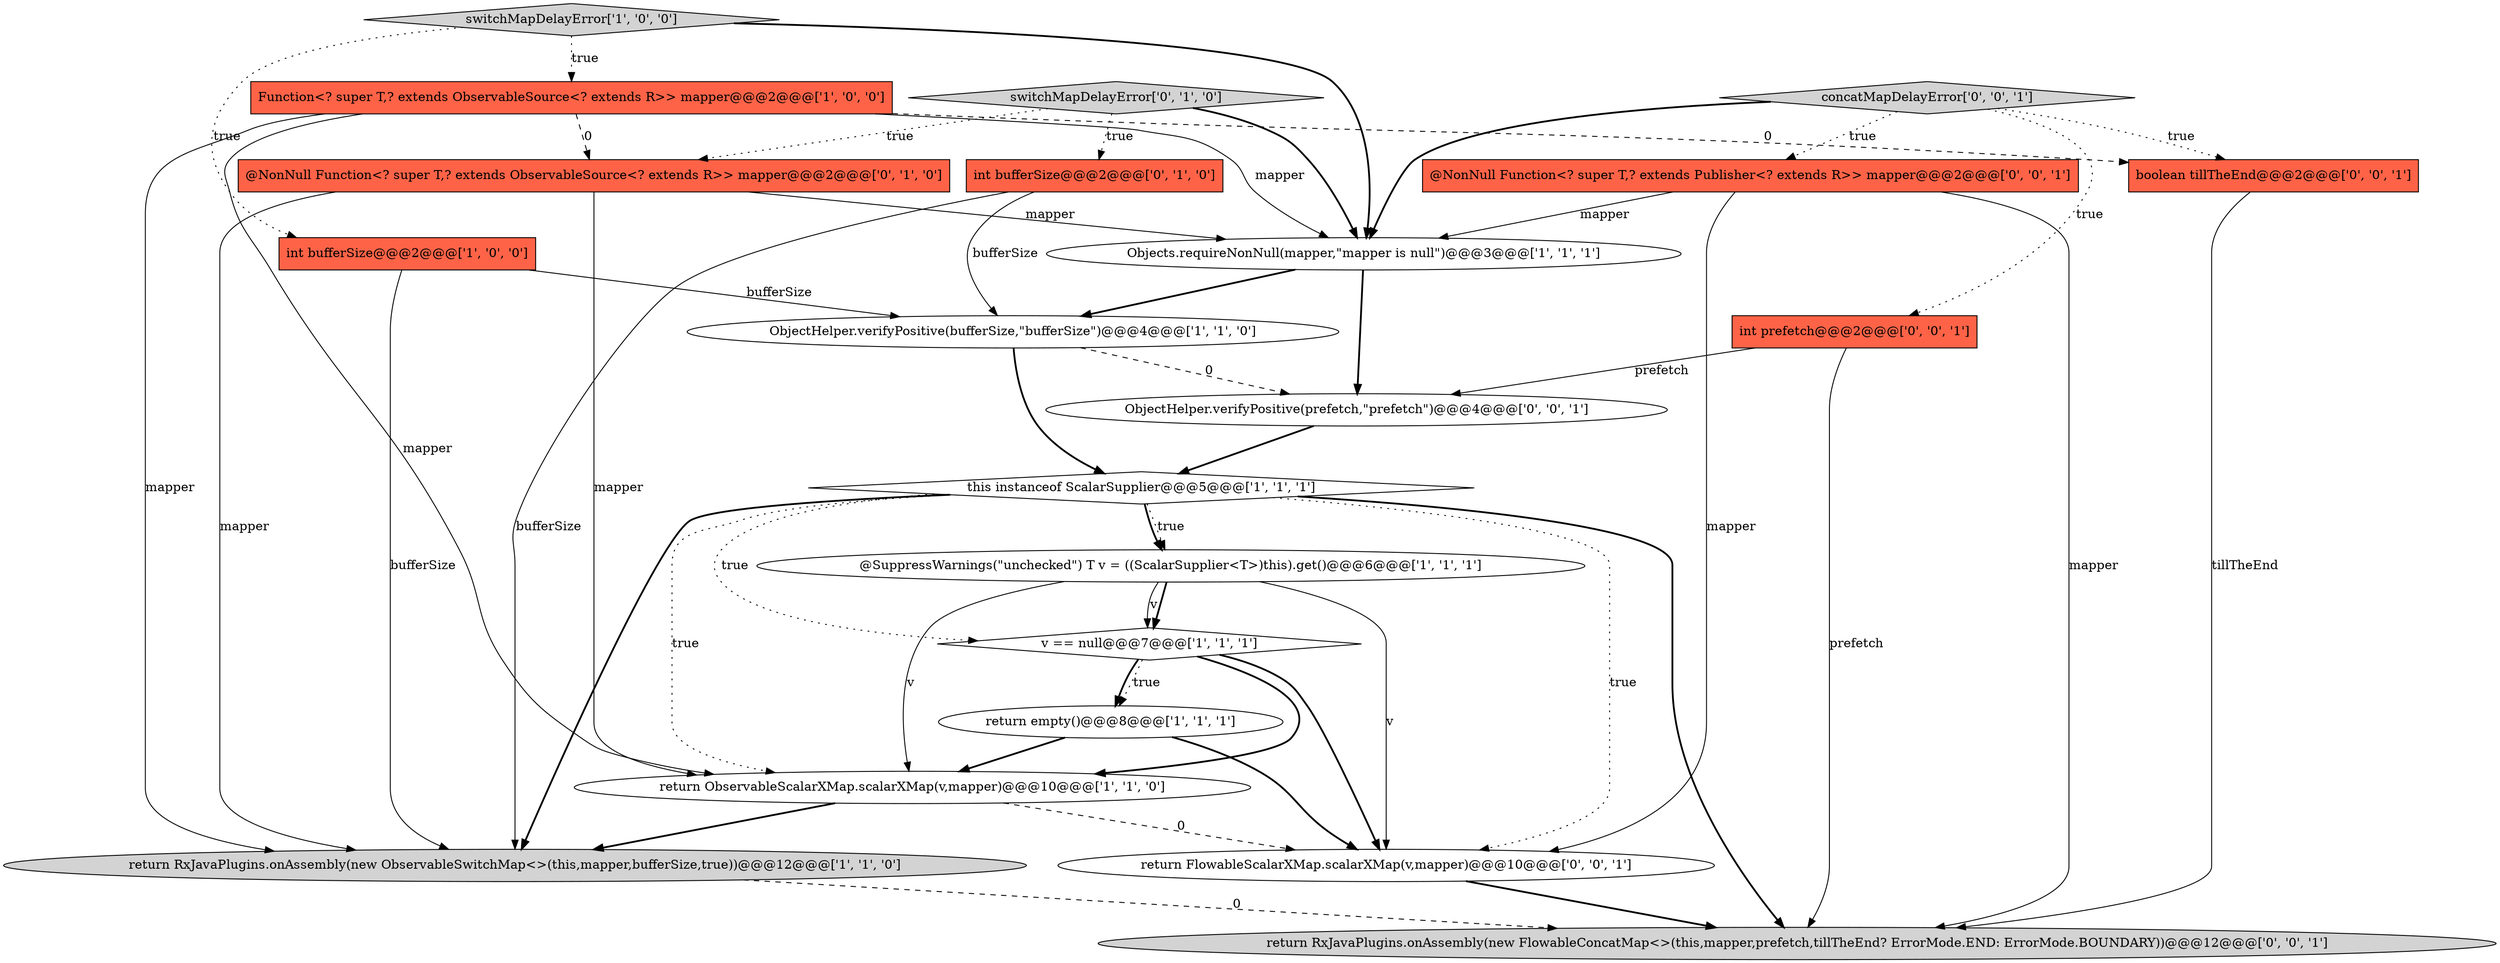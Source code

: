 digraph {
11 [style = filled, label = "int bufferSize@@@2@@@['0', '1', '0']", fillcolor = tomato, shape = box image = "AAA0AAABBB2BBB"];
7 [style = filled, label = "Function<? super T,? extends ObservableSource<? extends R>> mapper@@@2@@@['1', '0', '0']", fillcolor = tomato, shape = box image = "AAA1AAABBB1BBB"];
17 [style = filled, label = "ObjectHelper.verifyPositive(prefetch,\"prefetch\")@@@4@@@['0', '0', '1']", fillcolor = white, shape = ellipse image = "AAA0AAABBB3BBB"];
16 [style = filled, label = "return RxJavaPlugins.onAssembly(new FlowableConcatMap<>(this,mapper,prefetch,tillTheEnd? ErrorMode.END: ErrorMode.BOUNDARY))@@@12@@@['0', '0', '1']", fillcolor = lightgray, shape = ellipse image = "AAA0AAABBB3BBB"];
8 [style = filled, label = "ObjectHelper.verifyPositive(bufferSize,\"bufferSize\")@@@4@@@['1', '1', '0']", fillcolor = white, shape = ellipse image = "AAA0AAABBB1BBB"];
4 [style = filled, label = "@SuppressWarnings(\"unchecked\") T v = ((ScalarSupplier<T>)this).get()@@@6@@@['1', '1', '1']", fillcolor = white, shape = ellipse image = "AAA0AAABBB1BBB"];
12 [style = filled, label = "@NonNull Function<? super T,? extends ObservableSource<? extends R>> mapper@@@2@@@['0', '1', '0']", fillcolor = tomato, shape = box image = "AAA1AAABBB2BBB"];
15 [style = filled, label = "@NonNull Function<? super T,? extends Publisher<? extends R>> mapper@@@2@@@['0', '0', '1']", fillcolor = tomato, shape = box image = "AAA0AAABBB3BBB"];
9 [style = filled, label = "return empty()@@@8@@@['1', '1', '1']", fillcolor = white, shape = ellipse image = "AAA0AAABBB1BBB"];
6 [style = filled, label = "Objects.requireNonNull(mapper,\"mapper is null\")@@@3@@@['1', '1', '1']", fillcolor = white, shape = ellipse image = "AAA0AAABBB1BBB"];
5 [style = filled, label = "v == null@@@7@@@['1', '1', '1']", fillcolor = white, shape = diamond image = "AAA0AAABBB1BBB"];
3 [style = filled, label = "switchMapDelayError['1', '0', '0']", fillcolor = lightgray, shape = diamond image = "AAA0AAABBB1BBB"];
18 [style = filled, label = "int prefetch@@@2@@@['0', '0', '1']", fillcolor = tomato, shape = box image = "AAA0AAABBB3BBB"];
20 [style = filled, label = "boolean tillTheEnd@@@2@@@['0', '0', '1']", fillcolor = tomato, shape = box image = "AAA0AAABBB3BBB"];
19 [style = filled, label = "concatMapDelayError['0', '0', '1']", fillcolor = lightgray, shape = diamond image = "AAA0AAABBB3BBB"];
0 [style = filled, label = "return RxJavaPlugins.onAssembly(new ObservableSwitchMap<>(this,mapper,bufferSize,true))@@@12@@@['1', '1', '0']", fillcolor = lightgray, shape = ellipse image = "AAA0AAABBB1BBB"];
2 [style = filled, label = "return ObservableScalarXMap.scalarXMap(v,mapper)@@@10@@@['1', '1', '0']", fillcolor = white, shape = ellipse image = "AAA0AAABBB1BBB"];
14 [style = filled, label = "return FlowableScalarXMap.scalarXMap(v,mapper)@@@10@@@['0', '0', '1']", fillcolor = white, shape = ellipse image = "AAA0AAABBB3BBB"];
13 [style = filled, label = "switchMapDelayError['0', '1', '0']", fillcolor = lightgray, shape = diamond image = "AAA0AAABBB2BBB"];
10 [style = filled, label = "this instanceof ScalarSupplier@@@5@@@['1', '1', '1']", fillcolor = white, shape = diamond image = "AAA0AAABBB1BBB"];
1 [style = filled, label = "int bufferSize@@@2@@@['1', '0', '0']", fillcolor = tomato, shape = box image = "AAA0AAABBB1BBB"];
4->14 [style = solid, label="v"];
6->17 [style = bold, label=""];
17->10 [style = bold, label=""];
8->10 [style = bold, label=""];
14->16 [style = bold, label=""];
3->7 [style = dotted, label="true"];
7->0 [style = solid, label="mapper"];
4->2 [style = solid, label="v"];
12->0 [style = solid, label="mapper"];
5->9 [style = bold, label=""];
13->12 [style = dotted, label="true"];
9->2 [style = bold, label=""];
19->20 [style = dotted, label="true"];
1->8 [style = solid, label="bufferSize"];
0->16 [style = dashed, label="0"];
19->18 [style = dotted, label="true"];
7->20 [style = dashed, label="0"];
3->6 [style = bold, label=""];
15->6 [style = solid, label="mapper"];
5->14 [style = bold, label=""];
19->15 [style = dotted, label="true"];
18->16 [style = solid, label="prefetch"];
19->6 [style = bold, label=""];
10->5 [style = dotted, label="true"];
15->14 [style = solid, label="mapper"];
10->14 [style = dotted, label="true"];
7->2 [style = solid, label="mapper"];
5->2 [style = bold, label=""];
2->0 [style = bold, label=""];
11->0 [style = solid, label="bufferSize"];
2->14 [style = dashed, label="0"];
10->16 [style = bold, label=""];
18->17 [style = solid, label="prefetch"];
10->2 [style = dotted, label="true"];
4->5 [style = solid, label="v"];
12->2 [style = solid, label="mapper"];
10->0 [style = bold, label=""];
6->8 [style = bold, label=""];
9->14 [style = bold, label=""];
10->4 [style = bold, label=""];
20->16 [style = solid, label="tillTheEnd"];
7->12 [style = dashed, label="0"];
5->9 [style = dotted, label="true"];
13->11 [style = dotted, label="true"];
7->6 [style = solid, label="mapper"];
8->17 [style = dashed, label="0"];
13->6 [style = bold, label=""];
10->4 [style = dotted, label="true"];
12->6 [style = solid, label="mapper"];
4->5 [style = bold, label=""];
3->1 [style = dotted, label="true"];
11->8 [style = solid, label="bufferSize"];
1->0 [style = solid, label="bufferSize"];
15->16 [style = solid, label="mapper"];
}
